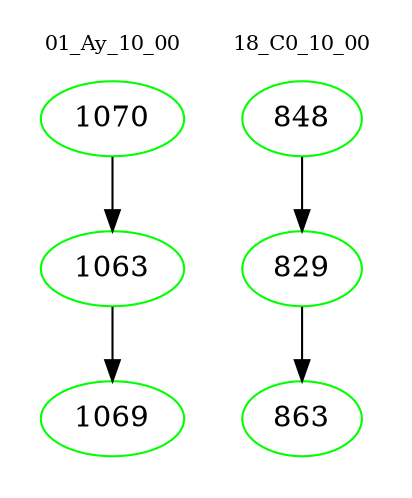 digraph{
subgraph cluster_0 {
color = white
label = "01_Ay_10_00";
fontsize=10;
T0_1070 [label="1070", color="green"]
T0_1070 -> T0_1063 [color="black"]
T0_1063 [label="1063", color="green"]
T0_1063 -> T0_1069 [color="black"]
T0_1069 [label="1069", color="green"]
}
subgraph cluster_1 {
color = white
label = "18_C0_10_00";
fontsize=10;
T1_848 [label="848", color="green"]
T1_848 -> T1_829 [color="black"]
T1_829 [label="829", color="green"]
T1_829 -> T1_863 [color="black"]
T1_863 [label="863", color="green"]
}
}
